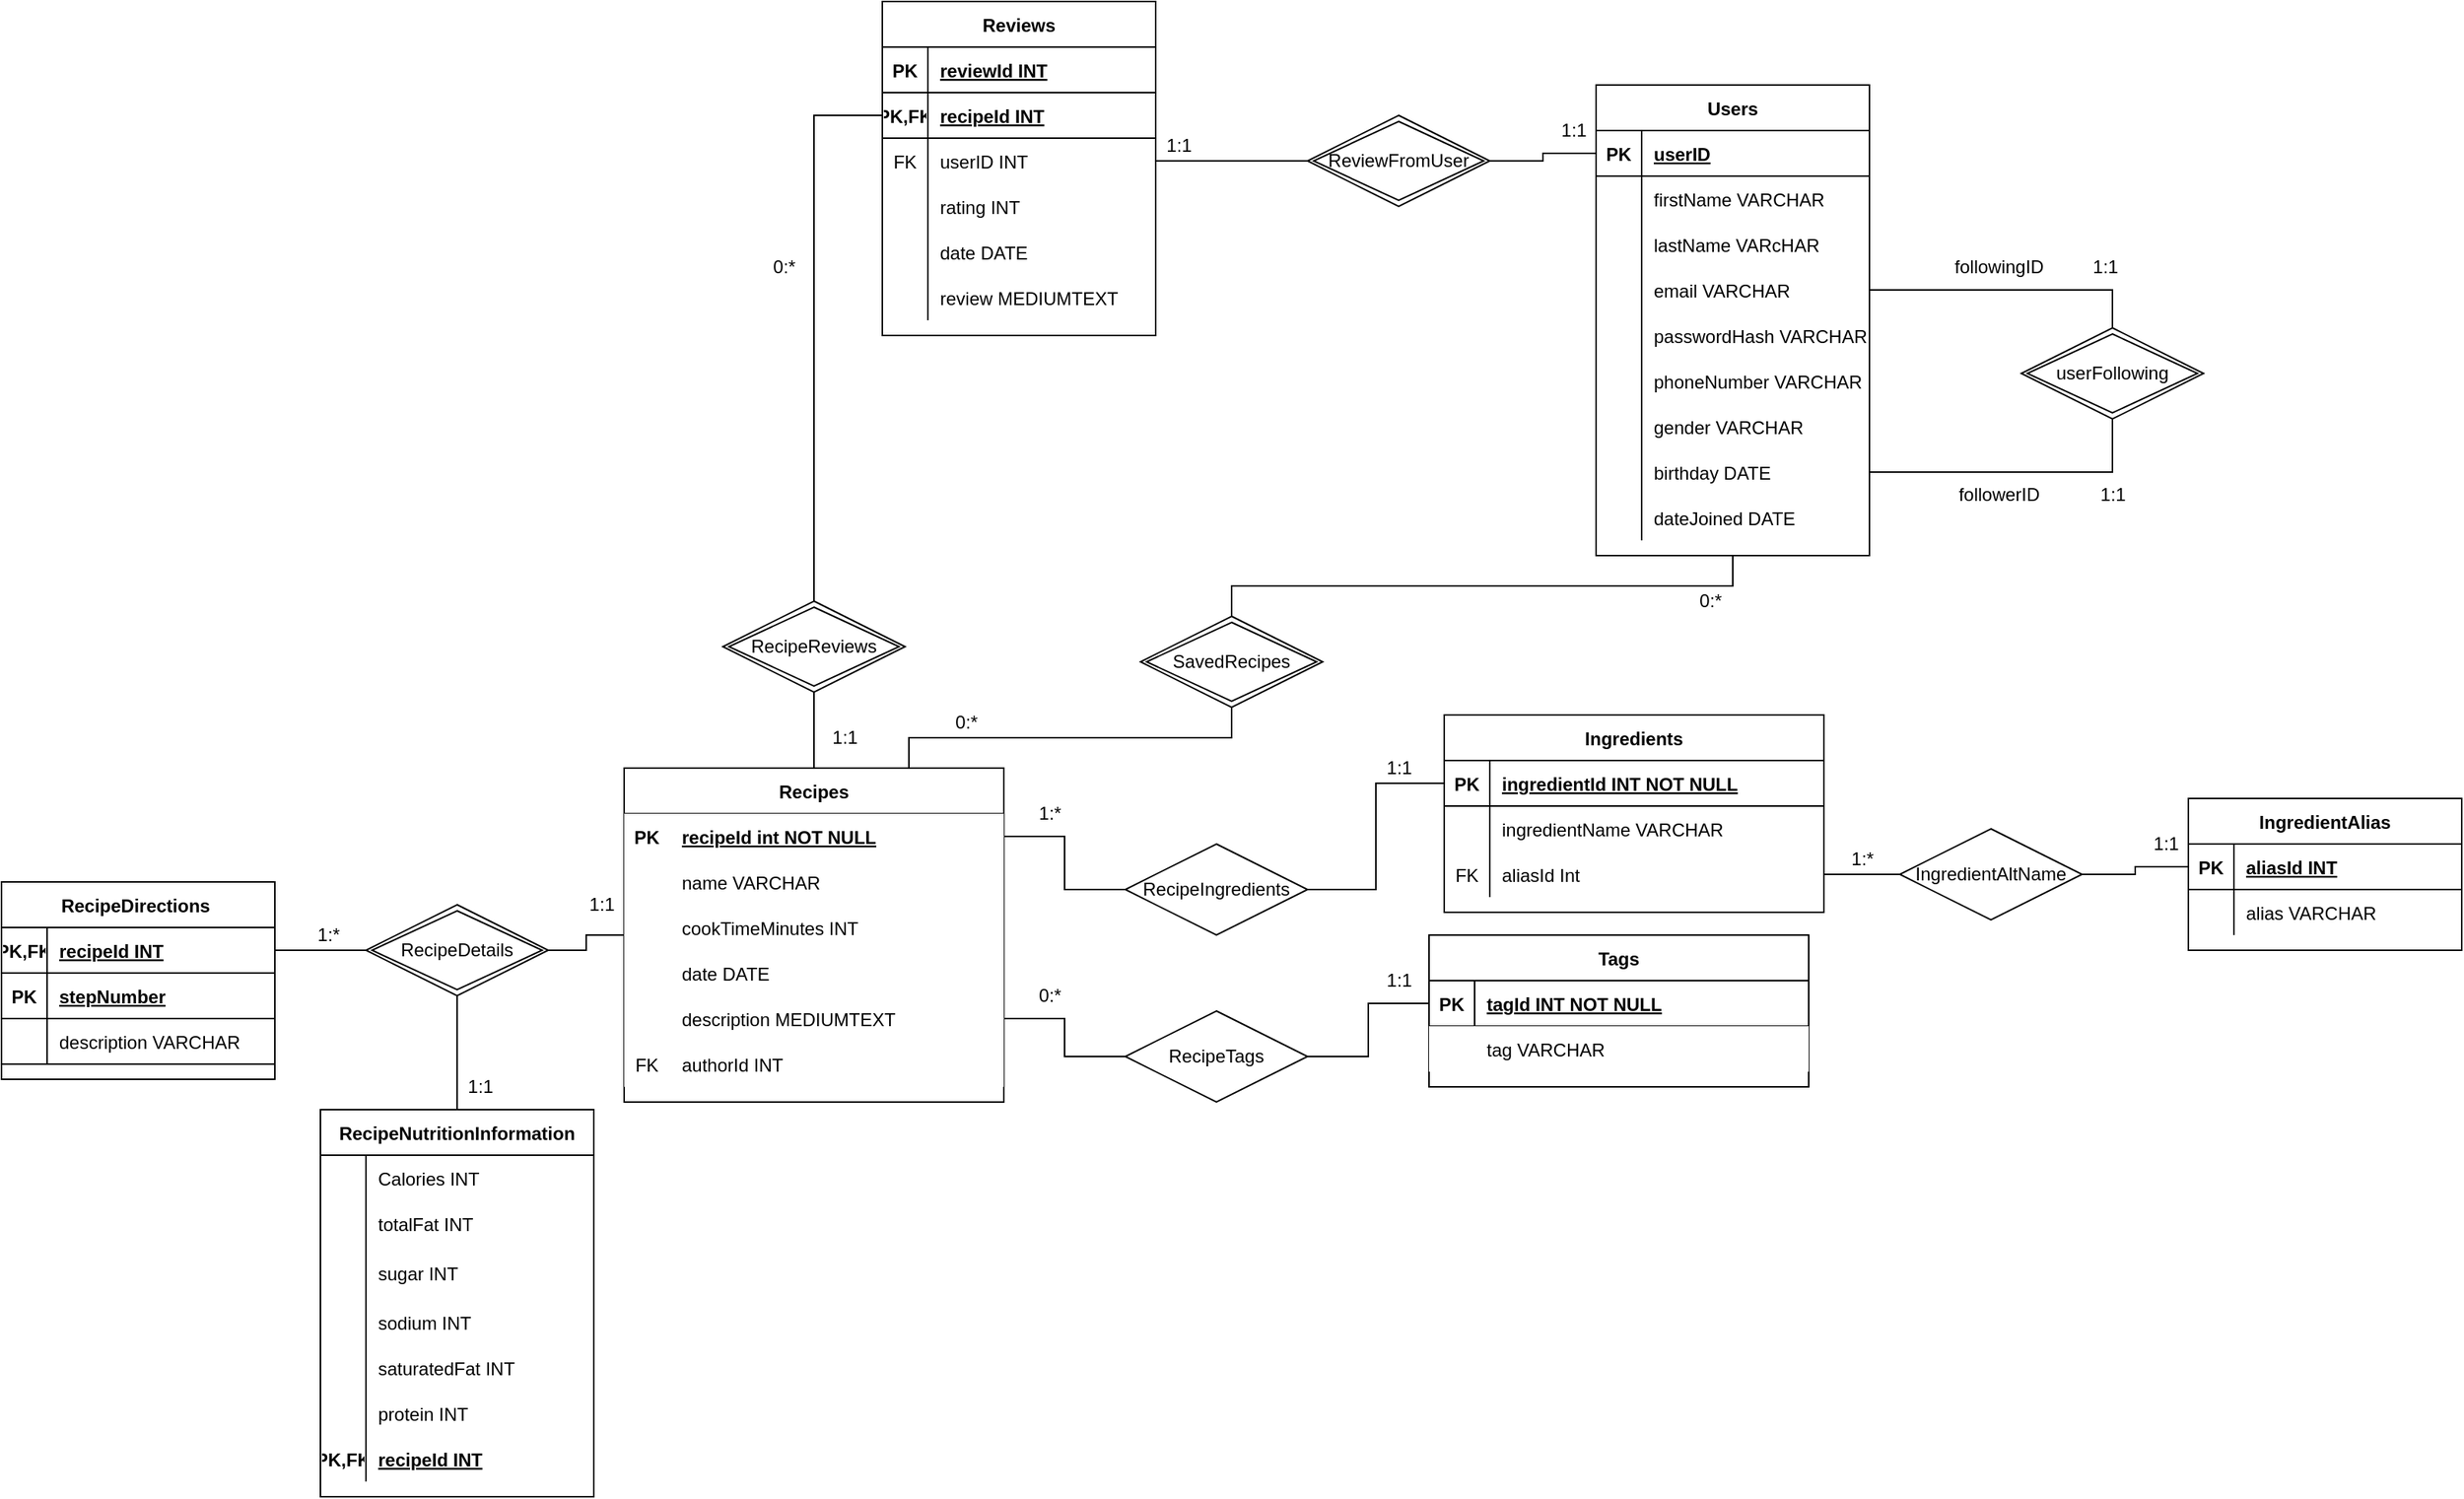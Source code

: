 <mxfile version="16.0.0" type="github">
  <diagram id="R2lEEEUBdFMjLlhIrx00" name="Page-1">
    <mxGraphModel dx="2669" dy="2561" grid="1" gridSize="10" guides="1" tooltips="1" connect="1" arrows="1" fold="1" page="1" pageScale="1" pageWidth="1100" pageHeight="850" math="0" shadow="0" extFonts="Permanent Marker^https://fonts.googleapis.com/css?family=Permanent+Marker">
      <root>
        <mxCell id="0" />
        <mxCell id="1" parent="0" />
        <mxCell id="Iyq83tBEs4K-pu1N8f16-16" style="edgeStyle=orthogonalEdgeStyle;rounded=0;orthogonalLoop=1;jettySize=auto;html=1;exitX=0.5;exitY=0;exitDx=0;exitDy=0;entryX=0.5;entryY=1;entryDx=0;entryDy=0;endArrow=none;endFill=0;" edge="1" parent="1" source="C-vyLk0tnHw3VtMMgP7b-2" target="Iyq83tBEs4K-pu1N8f16-15">
          <mxGeometry relative="1" as="geometry" />
        </mxCell>
        <mxCell id="C-vyLk0tnHw3VtMMgP7b-2" value="Recipes" style="shape=table;startSize=30;container=1;collapsible=1;childLayout=tableLayout;fixedRows=1;rowLines=0;fontStyle=1;align=center;resizeLast=1;fontColor=default;fillColor=default;strokeColor=default;" parent="1" vertex="1">
          <mxGeometry x="230" y="120" width="250" height="220" as="geometry" />
        </mxCell>
        <mxCell id="C-vyLk0tnHw3VtMMgP7b-3" value="" style="shape=partialRectangle;collapsible=0;dropTarget=0;pointerEvents=0;fillColor=default;points=[[0,0.5],[1,0.5]];portConstraint=eastwest;top=0;left=0;right=0;bottom=1;strokeColor=default;fontColor=default;" parent="C-vyLk0tnHw3VtMMgP7b-2" vertex="1">
          <mxGeometry y="30" width="250" height="30" as="geometry" />
        </mxCell>
        <mxCell id="C-vyLk0tnHw3VtMMgP7b-4" value="PK" style="shape=partialRectangle;overflow=hidden;connectable=0;fillColor=default;top=0;left=0;bottom=0;right=0;fontStyle=1;strokeColor=default;fontColor=default;" parent="C-vyLk0tnHw3VtMMgP7b-3" vertex="1">
          <mxGeometry width="30" height="30" as="geometry">
            <mxRectangle width="30" height="30" as="alternateBounds" />
          </mxGeometry>
        </mxCell>
        <mxCell id="C-vyLk0tnHw3VtMMgP7b-5" value="recipeId int NOT NULL" style="shape=partialRectangle;overflow=hidden;connectable=0;fillColor=default;top=0;left=0;bottom=0;right=0;align=left;spacingLeft=6;fontStyle=5;strokeColor=default;fontColor=default;" parent="C-vyLk0tnHw3VtMMgP7b-3" vertex="1">
          <mxGeometry x="30" width="220" height="30" as="geometry">
            <mxRectangle width="220" height="30" as="alternateBounds" />
          </mxGeometry>
        </mxCell>
        <mxCell id="C-vyLk0tnHw3VtMMgP7b-6" value="" style="shape=partialRectangle;collapsible=0;dropTarget=0;pointerEvents=0;fillColor=default;points=[[0,0.5],[1,0.5]];portConstraint=eastwest;top=0;left=0;right=0;bottom=0;strokeColor=default;fontColor=default;" parent="C-vyLk0tnHw3VtMMgP7b-2" vertex="1">
          <mxGeometry y="60" width="250" height="30" as="geometry" />
        </mxCell>
        <mxCell id="C-vyLk0tnHw3VtMMgP7b-7" value="" style="shape=partialRectangle;overflow=hidden;connectable=0;fillColor=default;top=0;left=0;bottom=0;right=0;strokeColor=default;fontColor=default;" parent="C-vyLk0tnHw3VtMMgP7b-6" vertex="1">
          <mxGeometry width="30" height="30" as="geometry">
            <mxRectangle width="30" height="30" as="alternateBounds" />
          </mxGeometry>
        </mxCell>
        <mxCell id="C-vyLk0tnHw3VtMMgP7b-8" value="name VARCHAR" style="shape=partialRectangle;overflow=hidden;connectable=0;fillColor=default;top=0;left=0;bottom=0;right=0;align=left;spacingLeft=6;strokeColor=default;fontColor=default;" parent="C-vyLk0tnHw3VtMMgP7b-6" vertex="1">
          <mxGeometry x="30" width="220" height="30" as="geometry">
            <mxRectangle width="220" height="30" as="alternateBounds" />
          </mxGeometry>
        </mxCell>
        <mxCell id="C-vyLk0tnHw3VtMMgP7b-9" value="" style="shape=partialRectangle;collapsible=0;dropTarget=0;pointerEvents=0;fillColor=default;points=[[0,0.5],[1,0.5]];portConstraint=eastwest;top=0;left=0;right=0;bottom=0;strokeColor=default;fontColor=default;" parent="C-vyLk0tnHw3VtMMgP7b-2" vertex="1">
          <mxGeometry y="90" width="250" height="30" as="geometry" />
        </mxCell>
        <mxCell id="C-vyLk0tnHw3VtMMgP7b-10" value="" style="shape=partialRectangle;overflow=hidden;connectable=0;fillColor=default;top=0;left=0;bottom=0;right=0;strokeColor=default;fontColor=default;" parent="C-vyLk0tnHw3VtMMgP7b-9" vertex="1">
          <mxGeometry width="30" height="30" as="geometry">
            <mxRectangle width="30" height="30" as="alternateBounds" />
          </mxGeometry>
        </mxCell>
        <mxCell id="C-vyLk0tnHw3VtMMgP7b-11" value="cookTimeMinutes INT" style="shape=partialRectangle;overflow=hidden;connectable=0;fillColor=default;top=0;left=0;bottom=0;right=0;align=left;spacingLeft=6;strokeColor=default;fontColor=default;" parent="C-vyLk0tnHw3VtMMgP7b-9" vertex="1">
          <mxGeometry x="30" width="220" height="30" as="geometry">
            <mxRectangle width="220" height="30" as="alternateBounds" />
          </mxGeometry>
        </mxCell>
        <mxCell id="5wToZL4SRhNuV_GCkY5w-44" value="" style="shape=partialRectangle;collapsible=0;dropTarget=0;pointerEvents=0;fillColor=default;points=[[0,0.5],[1,0.5]];portConstraint=eastwest;top=0;left=0;right=0;bottom=0;strokeColor=default;fontColor=default;" parent="C-vyLk0tnHw3VtMMgP7b-2" vertex="1">
          <mxGeometry y="120" width="250" height="30" as="geometry" />
        </mxCell>
        <mxCell id="5wToZL4SRhNuV_GCkY5w-45" value="    " style="shape=partialRectangle;overflow=hidden;connectable=0;fillColor=default;top=0;left=0;bottom=0;right=0;strokeColor=default;fontColor=default;" parent="5wToZL4SRhNuV_GCkY5w-44" vertex="1">
          <mxGeometry width="30" height="30" as="geometry">
            <mxRectangle width="30" height="30" as="alternateBounds" />
          </mxGeometry>
        </mxCell>
        <mxCell id="5wToZL4SRhNuV_GCkY5w-46" value="date DATE" style="shape=partialRectangle;overflow=hidden;connectable=0;fillColor=default;top=0;left=0;bottom=0;right=0;align=left;spacingLeft=6;strokeColor=default;fontColor=default;" parent="5wToZL4SRhNuV_GCkY5w-44" vertex="1">
          <mxGeometry x="30" width="220" height="30" as="geometry">
            <mxRectangle width="220" height="30" as="alternateBounds" />
          </mxGeometry>
        </mxCell>
        <mxCell id="5wToZL4SRhNuV_GCkY5w-47" value="" style="shape=partialRectangle;collapsible=0;dropTarget=0;pointerEvents=0;fillColor=default;points=[[0,0.5],[1,0.5]];portConstraint=eastwest;top=0;left=0;right=0;bottom=0;strokeColor=default;fontColor=default;" parent="C-vyLk0tnHw3VtMMgP7b-2" vertex="1">
          <mxGeometry y="150" width="250" height="30" as="geometry" />
        </mxCell>
        <mxCell id="5wToZL4SRhNuV_GCkY5w-48" value="    " style="shape=partialRectangle;overflow=hidden;connectable=0;fillColor=default;top=0;left=0;bottom=0;right=0;strokeColor=default;fontColor=default;" parent="5wToZL4SRhNuV_GCkY5w-47" vertex="1">
          <mxGeometry width="30" height="30" as="geometry">
            <mxRectangle width="30" height="30" as="alternateBounds" />
          </mxGeometry>
        </mxCell>
        <mxCell id="5wToZL4SRhNuV_GCkY5w-49" value="description MEDIUMTEXT" style="shape=partialRectangle;overflow=hidden;connectable=0;fillColor=default;top=0;left=0;bottom=0;right=0;align=left;spacingLeft=6;strokeColor=default;fontColor=default;" parent="5wToZL4SRhNuV_GCkY5w-47" vertex="1">
          <mxGeometry x="30" width="220" height="30" as="geometry">
            <mxRectangle width="220" height="30" as="alternateBounds" />
          </mxGeometry>
        </mxCell>
        <mxCell id="5wToZL4SRhNuV_GCkY5w-50" value="" style="shape=partialRectangle;collapsible=0;dropTarget=0;pointerEvents=0;fillColor=default;points=[[0,0.5],[1,0.5]];portConstraint=eastwest;top=0;left=0;right=0;bottom=0;strokeColor=default;fontColor=default;" parent="C-vyLk0tnHw3VtMMgP7b-2" vertex="1">
          <mxGeometry y="180" width="250" height="30" as="geometry" />
        </mxCell>
        <mxCell id="5wToZL4SRhNuV_GCkY5w-51" value="FK" style="shape=partialRectangle;overflow=hidden;connectable=0;fillColor=default;top=0;left=0;bottom=0;right=0;strokeColor=default;fontColor=default;" parent="5wToZL4SRhNuV_GCkY5w-50" vertex="1">
          <mxGeometry width="30" height="30" as="geometry">
            <mxRectangle width="30" height="30" as="alternateBounds" />
          </mxGeometry>
        </mxCell>
        <mxCell id="5wToZL4SRhNuV_GCkY5w-52" value="authorId INT" style="shape=partialRectangle;overflow=hidden;connectable=0;fillColor=default;top=0;left=0;bottom=0;right=0;align=left;spacingLeft=6;strokeColor=default;fontColor=default;" parent="5wToZL4SRhNuV_GCkY5w-50" vertex="1">
          <mxGeometry x="30" width="220" height="30" as="geometry">
            <mxRectangle width="220" height="30" as="alternateBounds" />
          </mxGeometry>
        </mxCell>
        <mxCell id="5wToZL4SRhNuV_GCkY5w-53" value="Ingredients" style="shape=table;startSize=30;container=1;collapsible=1;childLayout=tableLayout;fixedRows=1;rowLines=0;fontStyle=1;align=center;resizeLast=1;fontColor=default;" parent="1" vertex="1">
          <mxGeometry x="770" y="85" width="250" height="130" as="geometry" />
        </mxCell>
        <mxCell id="5wToZL4SRhNuV_GCkY5w-54" value="" style="shape=partialRectangle;collapsible=0;dropTarget=0;pointerEvents=0;fillColor=none;points=[[0,0.5],[1,0.5]];portConstraint=eastwest;top=0;left=0;right=0;bottom=1;" parent="5wToZL4SRhNuV_GCkY5w-53" vertex="1">
          <mxGeometry y="30" width="250" height="30" as="geometry" />
        </mxCell>
        <mxCell id="5wToZL4SRhNuV_GCkY5w-55" value="PK" style="shape=partialRectangle;overflow=hidden;connectable=0;fillColor=none;top=0;left=0;bottom=0;right=0;fontStyle=1;" parent="5wToZL4SRhNuV_GCkY5w-54" vertex="1">
          <mxGeometry width="30" height="30" as="geometry">
            <mxRectangle width="30" height="30" as="alternateBounds" />
          </mxGeometry>
        </mxCell>
        <mxCell id="5wToZL4SRhNuV_GCkY5w-56" value="ingredientId INT NOT NULL" style="shape=partialRectangle;overflow=hidden;connectable=0;fillColor=none;top=0;left=0;bottom=0;right=0;align=left;spacingLeft=6;fontStyle=5;" parent="5wToZL4SRhNuV_GCkY5w-54" vertex="1">
          <mxGeometry x="30" width="220" height="30" as="geometry">
            <mxRectangle width="220" height="30" as="alternateBounds" />
          </mxGeometry>
        </mxCell>
        <mxCell id="5wToZL4SRhNuV_GCkY5w-57" value="" style="shape=partialRectangle;collapsible=0;dropTarget=0;pointerEvents=0;fillColor=none;points=[[0,0.5],[1,0.5]];portConstraint=eastwest;top=0;left=0;right=0;bottom=0;" parent="5wToZL4SRhNuV_GCkY5w-53" vertex="1">
          <mxGeometry y="60" width="250" height="30" as="geometry" />
        </mxCell>
        <mxCell id="5wToZL4SRhNuV_GCkY5w-58" value="" style="shape=partialRectangle;overflow=hidden;connectable=0;fillColor=none;top=0;left=0;bottom=0;right=0;" parent="5wToZL4SRhNuV_GCkY5w-57" vertex="1">
          <mxGeometry width="30" height="30" as="geometry">
            <mxRectangle width="30" height="30" as="alternateBounds" />
          </mxGeometry>
        </mxCell>
        <mxCell id="5wToZL4SRhNuV_GCkY5w-59" value="ingredientName VARCHAR" style="shape=partialRectangle;overflow=hidden;connectable=0;fillColor=none;top=0;left=0;bottom=0;right=0;align=left;spacingLeft=6;" parent="5wToZL4SRhNuV_GCkY5w-57" vertex="1">
          <mxGeometry x="30" width="220" height="30" as="geometry">
            <mxRectangle width="220" height="30" as="alternateBounds" />
          </mxGeometry>
        </mxCell>
        <mxCell id="Iyq83tBEs4K-pu1N8f16-9" value="" style="shape=partialRectangle;collapsible=0;dropTarget=0;pointerEvents=0;fillColor=none;points=[[0,0.5],[1,0.5]];portConstraint=eastwest;top=0;left=0;right=0;bottom=0;" vertex="1" parent="5wToZL4SRhNuV_GCkY5w-53">
          <mxGeometry y="90" width="250" height="30" as="geometry" />
        </mxCell>
        <mxCell id="Iyq83tBEs4K-pu1N8f16-10" value="FK" style="shape=partialRectangle;overflow=hidden;connectable=0;fillColor=none;top=0;left=0;bottom=0;right=0;" vertex="1" parent="Iyq83tBEs4K-pu1N8f16-9">
          <mxGeometry width="30" height="30" as="geometry">
            <mxRectangle width="30" height="30" as="alternateBounds" />
          </mxGeometry>
        </mxCell>
        <mxCell id="Iyq83tBEs4K-pu1N8f16-11" value="aliasId Int" style="shape=partialRectangle;overflow=hidden;connectable=0;fillColor=none;top=0;left=0;bottom=0;right=0;align=left;spacingLeft=6;" vertex="1" parent="Iyq83tBEs4K-pu1N8f16-9">
          <mxGeometry x="30" width="220" height="30" as="geometry">
            <mxRectangle width="220" height="30" as="alternateBounds" />
          </mxGeometry>
        </mxCell>
        <mxCell id="5wToZL4SRhNuV_GCkY5w-74" style="edgeStyle=orthogonalEdgeStyle;rounded=0;orthogonalLoop=1;jettySize=auto;html=1;exitX=1;exitY=0.5;exitDx=0;exitDy=0;entryX=0;entryY=0.5;entryDx=0;entryDy=0;fontColor=default;endArrow=none;endFill=0;strokeColor=default;labelBackgroundColor=default;" parent="1" source="C-vyLk0tnHw3VtMMgP7b-3" target="Iyq83tBEs4K-pu1N8f16-7" edge="1">
          <mxGeometry relative="1" as="geometry">
            <mxPoint x="560" y="200" as="targetPoint" />
          </mxGeometry>
        </mxCell>
        <mxCell id="5wToZL4SRhNuV_GCkY5w-75" style="edgeStyle=orthogonalEdgeStyle;rounded=0;orthogonalLoop=1;jettySize=auto;html=1;exitX=0;exitY=0.5;exitDx=0;exitDy=0;entryX=1;entryY=0.5;entryDx=0;entryDy=0;fontColor=default;endArrow=none;endFill=0;strokeColor=default;labelBackgroundColor=default;" parent="1" source="5wToZL4SRhNuV_GCkY5w-54" target="Iyq83tBEs4K-pu1N8f16-7" edge="1">
          <mxGeometry relative="1" as="geometry">
            <mxPoint x="680" y="200" as="targetPoint" />
          </mxGeometry>
        </mxCell>
        <mxCell id="5wToZL4SRhNuV_GCkY5w-79" value="1:*" style="text;html=1;align=center;verticalAlign=middle;resizable=0;points=[];autosize=1;strokeColor=none;fillColor=none;fontColor=default;" parent="1" vertex="1">
          <mxGeometry x="495" y="140" width="30" height="20" as="geometry" />
        </mxCell>
        <mxCell id="5wToZL4SRhNuV_GCkY5w-80" value="1:1" style="text;html=1;align=center;verticalAlign=middle;resizable=0;points=[];autosize=1;strokeColor=none;fillColor=none;fontColor=default;" parent="1" vertex="1">
          <mxGeometry x="725" y="110" width="30" height="20" as="geometry" />
        </mxCell>
        <mxCell id="5wToZL4SRhNuV_GCkY5w-96" value="Tags" style="shape=table;startSize=30;container=1;collapsible=1;childLayout=tableLayout;fixedRows=1;rowLines=0;fontStyle=1;align=center;resizeLast=1;fontColor=default;fillColor=default;strokeColor=default;" parent="1" vertex="1">
          <mxGeometry x="760" y="230" width="250" height="100" as="geometry" />
        </mxCell>
        <mxCell id="5wToZL4SRhNuV_GCkY5w-97" value="" style="shape=partialRectangle;collapsible=0;dropTarget=0;pointerEvents=0;fillColor=none;points=[[0,0.5],[1,0.5]];portConstraint=eastwest;top=0;left=0;right=0;bottom=1;fontColor=default;" parent="5wToZL4SRhNuV_GCkY5w-96" vertex="1">
          <mxGeometry y="30" width="250" height="30" as="geometry" />
        </mxCell>
        <mxCell id="5wToZL4SRhNuV_GCkY5w-98" value="PK" style="shape=partialRectangle;overflow=hidden;connectable=0;fillColor=none;top=0;left=0;bottom=0;right=0;fontStyle=1;" parent="5wToZL4SRhNuV_GCkY5w-97" vertex="1">
          <mxGeometry width="30" height="30" as="geometry">
            <mxRectangle width="30" height="30" as="alternateBounds" />
          </mxGeometry>
        </mxCell>
        <mxCell id="5wToZL4SRhNuV_GCkY5w-99" value="tagId INT NOT NULL" style="shape=partialRectangle;overflow=hidden;connectable=0;fillColor=none;top=0;left=0;bottom=0;right=0;align=left;spacingLeft=6;fontStyle=5;fontColor=default;" parent="5wToZL4SRhNuV_GCkY5w-97" vertex="1">
          <mxGeometry x="30" width="220" height="30" as="geometry">
            <mxRectangle width="220" height="30" as="alternateBounds" />
          </mxGeometry>
        </mxCell>
        <mxCell id="5wToZL4SRhNuV_GCkY5w-100" value="" style="shape=partialRectangle;collapsible=0;dropTarget=0;pointerEvents=0;fillColor=default;points=[[0,0.5],[1,0.5]];portConstraint=eastwest;top=0;left=0;right=0;bottom=0;strokeColor=default;fontColor=default;" parent="5wToZL4SRhNuV_GCkY5w-96" vertex="1">
          <mxGeometry y="60" width="250" height="30" as="geometry" />
        </mxCell>
        <mxCell id="5wToZL4SRhNuV_GCkY5w-101" value="" style="shape=partialRectangle;overflow=hidden;connectable=0;fillColor=none;top=0;left=0;bottom=0;right=0;" parent="5wToZL4SRhNuV_GCkY5w-100" vertex="1">
          <mxGeometry width="30" height="30" as="geometry">
            <mxRectangle width="30" height="30" as="alternateBounds" />
          </mxGeometry>
        </mxCell>
        <mxCell id="5wToZL4SRhNuV_GCkY5w-102" value="tag VARCHAR" style="shape=partialRectangle;overflow=hidden;connectable=0;fillColor=none;top=0;left=0;bottom=0;right=0;align=left;spacingLeft=6;strokeColor=default;fontColor=default;" parent="5wToZL4SRhNuV_GCkY5w-100" vertex="1">
          <mxGeometry x="30" width="220" height="30" as="geometry">
            <mxRectangle width="220" height="30" as="alternateBounds" />
          </mxGeometry>
        </mxCell>
        <mxCell id="5wToZL4SRhNuV_GCkY5w-106" style="edgeStyle=orthogonalEdgeStyle;rounded=0;orthogonalLoop=1;jettySize=auto;html=1;exitX=0;exitY=0.5;exitDx=0;exitDy=0;entryX=1;entryY=0.75;entryDx=0;entryDy=0;labelBackgroundColor=default;fontColor=default;endArrow=none;endFill=0;strokeColor=default;fillColor=default;" parent="1" source="Iyq83tBEs4K-pu1N8f16-5" target="C-vyLk0tnHw3VtMMgP7b-2" edge="1">
          <mxGeometry relative="1" as="geometry">
            <mxPoint x="560" y="310" as="sourcePoint" />
          </mxGeometry>
        </mxCell>
        <mxCell id="5wToZL4SRhNuV_GCkY5w-104" style="edgeStyle=orthogonalEdgeStyle;rounded=0;orthogonalLoop=1;jettySize=auto;html=1;exitX=0;exitY=0.5;exitDx=0;exitDy=0;entryX=1;entryY=0.5;entryDx=0;entryDy=0;fontColor=default;endArrow=none;endFill=0;strokeColor=default;labelBackgroundColor=default;fillColor=default;" parent="1" source="5wToZL4SRhNuV_GCkY5w-97" target="Iyq83tBEs4K-pu1N8f16-5" edge="1">
          <mxGeometry relative="1" as="geometry">
            <mxPoint x="680" y="310" as="targetPoint" />
          </mxGeometry>
        </mxCell>
        <mxCell id="5wToZL4SRhNuV_GCkY5w-108" style="edgeStyle=orthogonalEdgeStyle;rounded=0;orthogonalLoop=1;jettySize=auto;html=1;exitX=1;exitY=0.5;exitDx=0;exitDy=0;entryX=0;entryY=0.5;entryDx=0;entryDy=0;labelBackgroundColor=default;fontColor=default;endArrow=none;endFill=0;strokeColor=default;fillColor=default;" parent="1" source="5wToZL4SRhNuV_GCkY5w-107" target="C-vyLk0tnHw3VtMMgP7b-2" edge="1">
          <mxGeometry relative="1" as="geometry" />
        </mxCell>
        <mxCell id="5wToZL4SRhNuV_GCkY5w-145" style="edgeStyle=orthogonalEdgeStyle;rounded=0;orthogonalLoop=1;jettySize=auto;html=1;exitX=0;exitY=0.5;exitDx=0;exitDy=0;entryX=1;entryY=0.5;entryDx=0;entryDy=0;labelBackgroundColor=default;fontColor=default;endArrow=none;endFill=0;strokeColor=default;fillColor=default;" parent="1" source="5wToZL4SRhNuV_GCkY5w-107" target="5wToZL4SRhNuV_GCkY5w-110" edge="1">
          <mxGeometry relative="1" as="geometry" />
        </mxCell>
        <mxCell id="5wToZL4SRhNuV_GCkY5w-107" value="RecipeDetails" style="shape=rhombus;double=1;perimeter=rhombusPerimeter;whiteSpace=wrap;html=1;align=center;fontColor=default;strokeColor=default;fillColor=default;" parent="1" vertex="1">
          <mxGeometry x="60" y="210" width="120" height="60" as="geometry" />
        </mxCell>
        <mxCell id="5wToZL4SRhNuV_GCkY5w-109" value="RecipeDirections " style="shape=table;startSize=30;container=1;collapsible=1;childLayout=tableLayout;fixedRows=1;rowLines=0;fontStyle=1;align=center;resizeLast=1;fontColor=default;strokeColor=default;fillColor=default;" parent="1" vertex="1">
          <mxGeometry x="-180" y="195" width="180" height="130" as="geometry" />
        </mxCell>
        <mxCell id="5wToZL4SRhNuV_GCkY5w-110" value="" style="shape=partialRectangle;collapsible=0;dropTarget=0;pointerEvents=0;fillColor=none;top=0;left=0;bottom=1;right=0;points=[[0,0.5],[1,0.5]];portConstraint=eastwest;fontColor=default;strokeColor=default;" parent="5wToZL4SRhNuV_GCkY5w-109" vertex="1">
          <mxGeometry y="30" width="180" height="30" as="geometry" />
        </mxCell>
        <mxCell id="5wToZL4SRhNuV_GCkY5w-111" value="PK,FK" style="shape=partialRectangle;connectable=0;fillColor=none;top=0;left=0;bottom=0;right=0;fontStyle=1;overflow=hidden;fontColor=default;strokeColor=default;" parent="5wToZL4SRhNuV_GCkY5w-110" vertex="1">
          <mxGeometry width="30" height="30" as="geometry">
            <mxRectangle width="30" height="30" as="alternateBounds" />
          </mxGeometry>
        </mxCell>
        <mxCell id="5wToZL4SRhNuV_GCkY5w-112" value="recipeId INT" style="shape=partialRectangle;connectable=0;fillColor=none;top=0;left=0;bottom=0;right=0;align=left;spacingLeft=6;fontStyle=5;overflow=hidden;fontColor=default;strokeColor=default;" parent="5wToZL4SRhNuV_GCkY5w-110" vertex="1">
          <mxGeometry x="30" width="150" height="30" as="geometry">
            <mxRectangle width="150" height="30" as="alternateBounds" />
          </mxGeometry>
        </mxCell>
        <mxCell id="5wToZL4SRhNuV_GCkY5w-122" value="" style="shape=partialRectangle;collapsible=0;dropTarget=0;pointerEvents=0;fillColor=none;top=0;left=0;bottom=1;right=0;points=[[0,0.5],[1,0.5]];portConstraint=eastwest;fontColor=default;strokeColor=default;" parent="5wToZL4SRhNuV_GCkY5w-109" vertex="1">
          <mxGeometry y="60" width="180" height="30" as="geometry" />
        </mxCell>
        <mxCell id="5wToZL4SRhNuV_GCkY5w-123" value="PK" style="shape=partialRectangle;connectable=0;fillColor=none;top=0;left=0;bottom=0;right=0;fontStyle=1;overflow=hidden;fontColor=default;strokeColor=default;" parent="5wToZL4SRhNuV_GCkY5w-122" vertex="1">
          <mxGeometry width="30" height="30" as="geometry">
            <mxRectangle width="30" height="30" as="alternateBounds" />
          </mxGeometry>
        </mxCell>
        <mxCell id="5wToZL4SRhNuV_GCkY5w-124" value="stepNumber" style="shape=partialRectangle;connectable=0;fillColor=none;top=0;left=0;bottom=0;right=0;align=left;spacingLeft=6;fontStyle=5;overflow=hidden;fontColor=default;strokeColor=default;" parent="5wToZL4SRhNuV_GCkY5w-122" vertex="1">
          <mxGeometry x="30" width="150" height="30" as="geometry">
            <mxRectangle width="150" height="30" as="alternateBounds" />
          </mxGeometry>
        </mxCell>
        <mxCell id="5wToZL4SRhNuV_GCkY5w-142" value="" style="shape=partialRectangle;collapsible=0;dropTarget=0;pointerEvents=0;fillColor=none;top=0;left=0;bottom=1;right=0;points=[[0,0.5],[1,0.5]];portConstraint=eastwest;fontColor=default;strokeColor=default;" parent="5wToZL4SRhNuV_GCkY5w-109" vertex="1">
          <mxGeometry y="90" width="180" height="30" as="geometry" />
        </mxCell>
        <mxCell id="5wToZL4SRhNuV_GCkY5w-143" value="" style="shape=partialRectangle;connectable=0;fillColor=none;top=0;left=0;bottom=0;right=0;fontStyle=1;overflow=hidden;fontColor=default;strokeColor=default;" parent="5wToZL4SRhNuV_GCkY5w-142" vertex="1">
          <mxGeometry width="30" height="30" as="geometry">
            <mxRectangle width="30" height="30" as="alternateBounds" />
          </mxGeometry>
        </mxCell>
        <mxCell id="5wToZL4SRhNuV_GCkY5w-144" value="description VARCHAR" style="shape=partialRectangle;connectable=0;fillColor=none;top=0;left=0;bottom=0;right=0;align=left;spacingLeft=6;fontStyle=0;overflow=hidden;fontColor=default;strokeColor=default;" parent="5wToZL4SRhNuV_GCkY5w-142" vertex="1">
          <mxGeometry x="30" width="150" height="30" as="geometry">
            <mxRectangle width="150" height="30" as="alternateBounds" />
          </mxGeometry>
        </mxCell>
        <mxCell id="5wToZL4SRhNuV_GCkY5w-174" style="edgeStyle=orthogonalEdgeStyle;rounded=0;orthogonalLoop=1;jettySize=auto;html=1;exitX=0.5;exitY=0;exitDx=0;exitDy=0;entryX=0.5;entryY=1;entryDx=0;entryDy=0;labelBackgroundColor=default;fontColor=default;endArrow=none;endFill=0;strokeColor=default;fillColor=default;" parent="1" source="5wToZL4SRhNuV_GCkY5w-146" target="5wToZL4SRhNuV_GCkY5w-107" edge="1">
          <mxGeometry relative="1" as="geometry" />
        </mxCell>
        <mxCell id="5wToZL4SRhNuV_GCkY5w-146" value="RecipeNutritionInformation" style="shape=table;startSize=30;container=1;collapsible=1;childLayout=tableLayout;fixedRows=1;rowLines=0;fontStyle=1;align=center;resizeLast=1;fontColor=default;strokeColor=default;fillColor=default;" parent="1" vertex="1">
          <mxGeometry x="30" y="345" width="180" height="255" as="geometry" />
        </mxCell>
        <mxCell id="5wToZL4SRhNuV_GCkY5w-150" value="" style="shape=partialRectangle;collapsible=0;dropTarget=0;pointerEvents=0;fillColor=none;top=0;left=0;bottom=0;right=0;points=[[0,0.5],[1,0.5]];portConstraint=eastwest;fontColor=default;strokeColor=default;" parent="5wToZL4SRhNuV_GCkY5w-146" vertex="1">
          <mxGeometry y="30" width="180" height="30" as="geometry" />
        </mxCell>
        <mxCell id="5wToZL4SRhNuV_GCkY5w-151" value="" style="shape=partialRectangle;connectable=0;fillColor=none;top=0;left=0;bottom=0;right=0;editable=1;overflow=hidden;fontColor=default;strokeColor=default;" parent="5wToZL4SRhNuV_GCkY5w-150" vertex="1">
          <mxGeometry width="30" height="30" as="geometry">
            <mxRectangle width="30" height="30" as="alternateBounds" />
          </mxGeometry>
        </mxCell>
        <mxCell id="5wToZL4SRhNuV_GCkY5w-152" value="Calories INT" style="shape=partialRectangle;connectable=0;fillColor=none;top=0;left=0;bottom=0;right=0;align=left;spacingLeft=6;overflow=hidden;fontColor=default;strokeColor=default;" parent="5wToZL4SRhNuV_GCkY5w-150" vertex="1">
          <mxGeometry x="30" width="150" height="30" as="geometry">
            <mxRectangle width="150" height="30" as="alternateBounds" />
          </mxGeometry>
        </mxCell>
        <mxCell id="5wToZL4SRhNuV_GCkY5w-153" value="" style="shape=partialRectangle;collapsible=0;dropTarget=0;pointerEvents=0;fillColor=none;top=0;left=0;bottom=0;right=0;points=[[0,0.5],[1,0.5]];portConstraint=eastwest;fontColor=default;strokeColor=default;" parent="5wToZL4SRhNuV_GCkY5w-146" vertex="1">
          <mxGeometry y="60" width="180" height="30" as="geometry" />
        </mxCell>
        <mxCell id="5wToZL4SRhNuV_GCkY5w-154" value="" style="shape=partialRectangle;connectable=0;fillColor=none;top=0;left=0;bottom=0;right=0;editable=1;overflow=hidden;fontColor=default;strokeColor=default;" parent="5wToZL4SRhNuV_GCkY5w-153" vertex="1">
          <mxGeometry width="30" height="30" as="geometry">
            <mxRectangle width="30" height="30" as="alternateBounds" />
          </mxGeometry>
        </mxCell>
        <mxCell id="5wToZL4SRhNuV_GCkY5w-155" value="totalFat INT" style="shape=partialRectangle;connectable=0;fillColor=none;top=0;left=0;bottom=0;right=0;align=left;spacingLeft=6;overflow=hidden;fontColor=default;strokeColor=default;" parent="5wToZL4SRhNuV_GCkY5w-153" vertex="1">
          <mxGeometry x="30" width="150" height="30" as="geometry">
            <mxRectangle width="150" height="30" as="alternateBounds" />
          </mxGeometry>
        </mxCell>
        <mxCell id="5wToZL4SRhNuV_GCkY5w-156" value="" style="shape=partialRectangle;collapsible=0;dropTarget=0;pointerEvents=0;fillColor=none;top=0;left=0;bottom=0;right=0;points=[[0,0.5],[1,0.5]];portConstraint=eastwest;fontColor=default;strokeColor=default;" parent="5wToZL4SRhNuV_GCkY5w-146" vertex="1">
          <mxGeometry y="90" width="180" height="35" as="geometry" />
        </mxCell>
        <mxCell id="5wToZL4SRhNuV_GCkY5w-157" value="" style="shape=partialRectangle;connectable=0;fillColor=none;top=0;left=0;bottom=0;right=0;editable=1;overflow=hidden;fontColor=default;strokeColor=default;" parent="5wToZL4SRhNuV_GCkY5w-156" vertex="1">
          <mxGeometry width="30" height="35" as="geometry">
            <mxRectangle width="30" height="35" as="alternateBounds" />
          </mxGeometry>
        </mxCell>
        <mxCell id="5wToZL4SRhNuV_GCkY5w-158" value="sugar INT" style="shape=partialRectangle;connectable=0;fillColor=none;top=0;left=0;bottom=0;right=0;align=left;spacingLeft=6;overflow=hidden;fontColor=default;strokeColor=default;" parent="5wToZL4SRhNuV_GCkY5w-156" vertex="1">
          <mxGeometry x="30" width="150" height="35" as="geometry">
            <mxRectangle width="150" height="35" as="alternateBounds" />
          </mxGeometry>
        </mxCell>
        <mxCell id="5wToZL4SRhNuV_GCkY5w-159" value="" style="shape=partialRectangle;collapsible=0;dropTarget=0;pointerEvents=0;fillColor=none;top=0;left=0;bottom=0;right=0;points=[[0,0.5],[1,0.5]];portConstraint=eastwest;fontColor=default;strokeColor=default;" parent="5wToZL4SRhNuV_GCkY5w-146" vertex="1">
          <mxGeometry y="125" width="180" height="30" as="geometry" />
        </mxCell>
        <mxCell id="5wToZL4SRhNuV_GCkY5w-160" value="" style="shape=partialRectangle;connectable=0;fillColor=none;top=0;left=0;bottom=0;right=0;editable=1;overflow=hidden;fontColor=default;strokeColor=default;" parent="5wToZL4SRhNuV_GCkY5w-159" vertex="1">
          <mxGeometry width="30" height="30" as="geometry">
            <mxRectangle width="30" height="30" as="alternateBounds" />
          </mxGeometry>
        </mxCell>
        <mxCell id="5wToZL4SRhNuV_GCkY5w-161" value="sodium INT" style="shape=partialRectangle;connectable=0;fillColor=none;top=0;left=0;bottom=0;right=0;align=left;spacingLeft=6;overflow=hidden;fontColor=default;strokeColor=default;" parent="5wToZL4SRhNuV_GCkY5w-159" vertex="1">
          <mxGeometry x="30" width="150" height="30" as="geometry">
            <mxRectangle width="150" height="30" as="alternateBounds" />
          </mxGeometry>
        </mxCell>
        <mxCell id="5wToZL4SRhNuV_GCkY5w-162" value="" style="shape=partialRectangle;collapsible=0;dropTarget=0;pointerEvents=0;fillColor=none;top=0;left=0;bottom=0;right=0;points=[[0,0.5],[1,0.5]];portConstraint=eastwest;fontColor=default;strokeColor=default;" parent="5wToZL4SRhNuV_GCkY5w-146" vertex="1">
          <mxGeometry y="155" width="180" height="30" as="geometry" />
        </mxCell>
        <mxCell id="5wToZL4SRhNuV_GCkY5w-163" value="" style="shape=partialRectangle;connectable=0;fillColor=none;top=0;left=0;bottom=0;right=0;editable=1;overflow=hidden;fontColor=default;strokeColor=default;" parent="5wToZL4SRhNuV_GCkY5w-162" vertex="1">
          <mxGeometry width="30" height="30" as="geometry">
            <mxRectangle width="30" height="30" as="alternateBounds" />
          </mxGeometry>
        </mxCell>
        <mxCell id="5wToZL4SRhNuV_GCkY5w-164" value="saturatedFat INT" style="shape=partialRectangle;connectable=0;fillColor=none;top=0;left=0;bottom=0;right=0;align=left;spacingLeft=6;overflow=hidden;fontColor=default;strokeColor=default;" parent="5wToZL4SRhNuV_GCkY5w-162" vertex="1">
          <mxGeometry x="30" width="150" height="30" as="geometry">
            <mxRectangle width="150" height="30" as="alternateBounds" />
          </mxGeometry>
        </mxCell>
        <mxCell id="5wToZL4SRhNuV_GCkY5w-165" value="" style="shape=partialRectangle;collapsible=0;dropTarget=0;pointerEvents=0;fillColor=none;top=0;left=0;bottom=0;right=0;points=[[0,0.5],[1,0.5]];portConstraint=eastwest;fontColor=default;strokeColor=default;" parent="5wToZL4SRhNuV_GCkY5w-146" vertex="1">
          <mxGeometry y="185" width="180" height="30" as="geometry" />
        </mxCell>
        <mxCell id="5wToZL4SRhNuV_GCkY5w-166" value="" style="shape=partialRectangle;connectable=0;fillColor=none;top=0;left=0;bottom=0;right=0;editable=1;overflow=hidden;fontColor=default;strokeColor=default;" parent="5wToZL4SRhNuV_GCkY5w-165" vertex="1">
          <mxGeometry width="30" height="30" as="geometry">
            <mxRectangle width="30" height="30" as="alternateBounds" />
          </mxGeometry>
        </mxCell>
        <mxCell id="5wToZL4SRhNuV_GCkY5w-167" value="protein INT" style="shape=partialRectangle;connectable=0;fillColor=none;top=0;left=0;bottom=0;right=0;align=left;spacingLeft=6;overflow=hidden;fontColor=default;strokeColor=default;" parent="5wToZL4SRhNuV_GCkY5w-165" vertex="1">
          <mxGeometry x="30" width="150" height="30" as="geometry">
            <mxRectangle width="150" height="30" as="alternateBounds" />
          </mxGeometry>
        </mxCell>
        <mxCell id="5wToZL4SRhNuV_GCkY5w-168" value="" style="shape=partialRectangle;collapsible=0;dropTarget=0;pointerEvents=0;fillColor=none;top=0;left=0;bottom=0;right=0;points=[[0,0.5],[1,0.5]];portConstraint=eastwest;fontColor=default;strokeColor=default;" parent="5wToZL4SRhNuV_GCkY5w-146" vertex="1">
          <mxGeometry y="215" width="180" height="30" as="geometry" />
        </mxCell>
        <mxCell id="5wToZL4SRhNuV_GCkY5w-169" value="PK,FK" style="shape=partialRectangle;connectable=0;fillColor=none;top=0;left=0;bottom=0;right=0;editable=1;overflow=hidden;fontColor=default;strokeColor=default;fontStyle=1" parent="5wToZL4SRhNuV_GCkY5w-168" vertex="1">
          <mxGeometry width="30" height="30" as="geometry">
            <mxRectangle width="30" height="30" as="alternateBounds" />
          </mxGeometry>
        </mxCell>
        <mxCell id="5wToZL4SRhNuV_GCkY5w-170" value="recipeId INT" style="shape=partialRectangle;connectable=0;fillColor=none;top=0;left=0;bottom=0;right=0;align=left;spacingLeft=6;overflow=hidden;fontColor=default;strokeColor=default;fontStyle=5" parent="5wToZL4SRhNuV_GCkY5w-168" vertex="1">
          <mxGeometry x="30" width="150" height="30" as="geometry">
            <mxRectangle width="150" height="30" as="alternateBounds" />
          </mxGeometry>
        </mxCell>
        <mxCell id="5wToZL4SRhNuV_GCkY5w-175" value="Reviews" style="shape=table;startSize=30;container=1;collapsible=1;childLayout=tableLayout;fixedRows=1;rowLines=0;fontStyle=1;align=center;resizeLast=1;fontColor=default;strokeColor=default;fillColor=default;" parent="1" vertex="1">
          <mxGeometry x="400" y="-385" width="180" height="220" as="geometry" />
        </mxCell>
        <mxCell id="5wToZL4SRhNuV_GCkY5w-176" value="" style="shape=partialRectangle;collapsible=0;dropTarget=0;pointerEvents=0;fillColor=none;top=0;left=0;bottom=1;right=0;points=[[0,0.5],[1,0.5]];portConstraint=eastwest;fontColor=default;strokeColor=default;" parent="5wToZL4SRhNuV_GCkY5w-175" vertex="1">
          <mxGeometry y="30" width="180" height="30" as="geometry" />
        </mxCell>
        <mxCell id="5wToZL4SRhNuV_GCkY5w-177" value="PK" style="shape=partialRectangle;connectable=0;fillColor=none;top=0;left=0;bottom=0;right=0;fontStyle=1;overflow=hidden;fontColor=default;strokeColor=default;" parent="5wToZL4SRhNuV_GCkY5w-176" vertex="1">
          <mxGeometry width="30" height="30" as="geometry">
            <mxRectangle width="30" height="30" as="alternateBounds" />
          </mxGeometry>
        </mxCell>
        <mxCell id="5wToZL4SRhNuV_GCkY5w-178" value="reviewId INT" style="shape=partialRectangle;connectable=0;fillColor=none;top=0;left=0;bottom=0;right=0;align=left;spacingLeft=6;fontStyle=5;overflow=hidden;fontColor=default;strokeColor=default;" parent="5wToZL4SRhNuV_GCkY5w-176" vertex="1">
          <mxGeometry x="30" width="150" height="30" as="geometry">
            <mxRectangle width="150" height="30" as="alternateBounds" />
          </mxGeometry>
        </mxCell>
        <mxCell id="5wToZL4SRhNuV_GCkY5w-188" value="" style="shape=partialRectangle;collapsible=0;dropTarget=0;pointerEvents=0;fillColor=none;top=0;left=0;bottom=1;right=0;points=[[0,0.5],[1,0.5]];portConstraint=eastwest;fontColor=default;strokeColor=default;" parent="5wToZL4SRhNuV_GCkY5w-175" vertex="1">
          <mxGeometry y="60" width="180" height="30" as="geometry" />
        </mxCell>
        <mxCell id="5wToZL4SRhNuV_GCkY5w-189" value="PK,FK" style="shape=partialRectangle;connectable=0;fillColor=none;top=0;left=0;bottom=0;right=0;fontStyle=1;overflow=hidden;fontColor=default;strokeColor=default;" parent="5wToZL4SRhNuV_GCkY5w-188" vertex="1">
          <mxGeometry width="30" height="30" as="geometry">
            <mxRectangle width="30" height="30" as="alternateBounds" />
          </mxGeometry>
        </mxCell>
        <mxCell id="5wToZL4SRhNuV_GCkY5w-190" value="recipeId INT" style="shape=partialRectangle;connectable=0;fillColor=none;top=0;left=0;bottom=0;right=0;align=left;spacingLeft=6;fontStyle=5;overflow=hidden;fontColor=default;strokeColor=default;" parent="5wToZL4SRhNuV_GCkY5w-188" vertex="1">
          <mxGeometry x="30" width="150" height="30" as="geometry">
            <mxRectangle width="150" height="30" as="alternateBounds" />
          </mxGeometry>
        </mxCell>
        <mxCell id="5wToZL4SRhNuV_GCkY5w-179" value="" style="shape=partialRectangle;collapsible=0;dropTarget=0;pointerEvents=0;fillColor=none;top=0;left=0;bottom=0;right=0;points=[[0,0.5],[1,0.5]];portConstraint=eastwest;fontColor=default;strokeColor=default;" parent="5wToZL4SRhNuV_GCkY5w-175" vertex="1">
          <mxGeometry y="90" width="180" height="30" as="geometry" />
        </mxCell>
        <mxCell id="5wToZL4SRhNuV_GCkY5w-180" value="FK" style="shape=partialRectangle;connectable=0;fillColor=none;top=0;left=0;bottom=0;right=0;editable=1;overflow=hidden;fontColor=default;strokeColor=default;" parent="5wToZL4SRhNuV_GCkY5w-179" vertex="1">
          <mxGeometry width="30" height="30" as="geometry">
            <mxRectangle width="30" height="30" as="alternateBounds" />
          </mxGeometry>
        </mxCell>
        <mxCell id="5wToZL4SRhNuV_GCkY5w-181" value="userID INT" style="shape=partialRectangle;connectable=0;fillColor=none;top=0;left=0;bottom=0;right=0;align=left;spacingLeft=6;overflow=hidden;fontColor=default;strokeColor=default;" parent="5wToZL4SRhNuV_GCkY5w-179" vertex="1">
          <mxGeometry x="30" width="150" height="30" as="geometry">
            <mxRectangle width="150" height="30" as="alternateBounds" />
          </mxGeometry>
        </mxCell>
        <mxCell id="5wToZL4SRhNuV_GCkY5w-191" value="" style="shape=partialRectangle;collapsible=0;dropTarget=0;pointerEvents=0;fillColor=none;top=0;left=0;bottom=0;right=0;points=[[0,0.5],[1,0.5]];portConstraint=eastwest;fontColor=default;strokeColor=default;" parent="5wToZL4SRhNuV_GCkY5w-175" vertex="1">
          <mxGeometry y="120" width="180" height="30" as="geometry" />
        </mxCell>
        <mxCell id="5wToZL4SRhNuV_GCkY5w-192" value="" style="shape=partialRectangle;connectable=0;fillColor=none;top=0;left=0;bottom=0;right=0;editable=1;overflow=hidden;fontColor=default;strokeColor=default;" parent="5wToZL4SRhNuV_GCkY5w-191" vertex="1">
          <mxGeometry width="30" height="30" as="geometry">
            <mxRectangle width="30" height="30" as="alternateBounds" />
          </mxGeometry>
        </mxCell>
        <mxCell id="5wToZL4SRhNuV_GCkY5w-193" value="rating INT" style="shape=partialRectangle;connectable=0;fillColor=none;top=0;left=0;bottom=0;right=0;align=left;spacingLeft=6;overflow=hidden;fontColor=default;strokeColor=default;" parent="5wToZL4SRhNuV_GCkY5w-191" vertex="1">
          <mxGeometry x="30" width="150" height="30" as="geometry">
            <mxRectangle width="150" height="30" as="alternateBounds" />
          </mxGeometry>
        </mxCell>
        <mxCell id="5wToZL4SRhNuV_GCkY5w-182" value="" style="shape=partialRectangle;collapsible=0;dropTarget=0;pointerEvents=0;fillColor=none;top=0;left=0;bottom=0;right=0;points=[[0,0.5],[1,0.5]];portConstraint=eastwest;fontColor=default;strokeColor=default;" parent="5wToZL4SRhNuV_GCkY5w-175" vertex="1">
          <mxGeometry y="150" width="180" height="30" as="geometry" />
        </mxCell>
        <mxCell id="5wToZL4SRhNuV_GCkY5w-183" value="" style="shape=partialRectangle;connectable=0;fillColor=none;top=0;left=0;bottom=0;right=0;editable=1;overflow=hidden;fontColor=default;strokeColor=default;" parent="5wToZL4SRhNuV_GCkY5w-182" vertex="1">
          <mxGeometry width="30" height="30" as="geometry">
            <mxRectangle width="30" height="30" as="alternateBounds" />
          </mxGeometry>
        </mxCell>
        <mxCell id="5wToZL4SRhNuV_GCkY5w-184" value="date DATE" style="shape=partialRectangle;connectable=0;fillColor=none;top=0;left=0;bottom=0;right=0;align=left;spacingLeft=6;overflow=hidden;fontColor=default;strokeColor=default;" parent="5wToZL4SRhNuV_GCkY5w-182" vertex="1">
          <mxGeometry x="30" width="150" height="30" as="geometry">
            <mxRectangle width="150" height="30" as="alternateBounds" />
          </mxGeometry>
        </mxCell>
        <mxCell id="5wToZL4SRhNuV_GCkY5w-185" value="" style="shape=partialRectangle;collapsible=0;dropTarget=0;pointerEvents=0;fillColor=none;top=0;left=0;bottom=0;right=0;points=[[0,0.5],[1,0.5]];portConstraint=eastwest;fontColor=default;strokeColor=default;" parent="5wToZL4SRhNuV_GCkY5w-175" vertex="1">
          <mxGeometry y="180" width="180" height="30" as="geometry" />
        </mxCell>
        <mxCell id="5wToZL4SRhNuV_GCkY5w-186" value="" style="shape=partialRectangle;connectable=0;fillColor=none;top=0;left=0;bottom=0;right=0;editable=1;overflow=hidden;fontColor=default;strokeColor=default;" parent="5wToZL4SRhNuV_GCkY5w-185" vertex="1">
          <mxGeometry width="30" height="30" as="geometry">
            <mxRectangle width="30" height="30" as="alternateBounds" />
          </mxGeometry>
        </mxCell>
        <mxCell id="5wToZL4SRhNuV_GCkY5w-187" value="review MEDIUMTEXT" style="shape=partialRectangle;connectable=0;fillColor=none;top=0;left=0;bottom=0;right=0;align=left;spacingLeft=6;overflow=hidden;fontColor=default;strokeColor=default;" parent="5wToZL4SRhNuV_GCkY5w-185" vertex="1">
          <mxGeometry x="30" width="150" height="30" as="geometry">
            <mxRectangle width="150" height="30" as="alternateBounds" />
          </mxGeometry>
        </mxCell>
        <mxCell id="5wToZL4SRhNuV_GCkY5w-194" value="Users" style="shape=table;startSize=30;container=1;collapsible=1;childLayout=tableLayout;fixedRows=1;rowLines=0;fontStyle=1;align=center;resizeLast=1;fontColor=default;strokeColor=default;fillColor=default;" parent="1" vertex="1">
          <mxGeometry x="870" y="-330" width="180" height="310" as="geometry" />
        </mxCell>
        <mxCell id="5wToZL4SRhNuV_GCkY5w-195" value="" style="shape=partialRectangle;collapsible=0;dropTarget=0;pointerEvents=0;fillColor=none;top=0;left=0;bottom=1;right=0;points=[[0,0.5],[1,0.5]];portConstraint=eastwest;fontColor=default;strokeColor=default;" parent="5wToZL4SRhNuV_GCkY5w-194" vertex="1">
          <mxGeometry y="30" width="180" height="30" as="geometry" />
        </mxCell>
        <mxCell id="5wToZL4SRhNuV_GCkY5w-196" value="PK" style="shape=partialRectangle;connectable=0;fillColor=none;top=0;left=0;bottom=0;right=0;fontStyle=1;overflow=hidden;fontColor=default;strokeColor=default;" parent="5wToZL4SRhNuV_GCkY5w-195" vertex="1">
          <mxGeometry width="30" height="30" as="geometry">
            <mxRectangle width="30" height="30" as="alternateBounds" />
          </mxGeometry>
        </mxCell>
        <mxCell id="5wToZL4SRhNuV_GCkY5w-197" value="userID" style="shape=partialRectangle;connectable=0;fillColor=none;top=0;left=0;bottom=0;right=0;align=left;spacingLeft=6;fontStyle=5;overflow=hidden;fontColor=default;strokeColor=default;" parent="5wToZL4SRhNuV_GCkY5w-195" vertex="1">
          <mxGeometry x="30" width="150" height="30" as="geometry">
            <mxRectangle width="150" height="30" as="alternateBounds" />
          </mxGeometry>
        </mxCell>
        <mxCell id="5wToZL4SRhNuV_GCkY5w-198" value="" style="shape=partialRectangle;collapsible=0;dropTarget=0;pointerEvents=0;fillColor=none;top=0;left=0;bottom=0;right=0;points=[[0,0.5],[1,0.5]];portConstraint=eastwest;fontColor=default;strokeColor=default;" parent="5wToZL4SRhNuV_GCkY5w-194" vertex="1">
          <mxGeometry y="60" width="180" height="30" as="geometry" />
        </mxCell>
        <mxCell id="5wToZL4SRhNuV_GCkY5w-199" value="" style="shape=partialRectangle;connectable=0;fillColor=none;top=0;left=0;bottom=0;right=0;editable=1;overflow=hidden;fontColor=default;strokeColor=default;" parent="5wToZL4SRhNuV_GCkY5w-198" vertex="1">
          <mxGeometry width="30" height="30" as="geometry">
            <mxRectangle width="30" height="30" as="alternateBounds" />
          </mxGeometry>
        </mxCell>
        <mxCell id="5wToZL4SRhNuV_GCkY5w-200" value="firstName VARCHAR" style="shape=partialRectangle;connectable=0;fillColor=none;top=0;left=0;bottom=0;right=0;align=left;spacingLeft=6;overflow=hidden;fontColor=default;strokeColor=default;" parent="5wToZL4SRhNuV_GCkY5w-198" vertex="1">
          <mxGeometry x="30" width="150" height="30" as="geometry">
            <mxRectangle width="150" height="30" as="alternateBounds" />
          </mxGeometry>
        </mxCell>
        <mxCell id="5wToZL4SRhNuV_GCkY5w-207" value="" style="shape=partialRectangle;collapsible=0;dropTarget=0;pointerEvents=0;fillColor=none;top=0;left=0;bottom=0;right=0;points=[[0,0.5],[1,0.5]];portConstraint=eastwest;fontColor=default;strokeColor=default;" parent="5wToZL4SRhNuV_GCkY5w-194" vertex="1">
          <mxGeometry y="90" width="180" height="30" as="geometry" />
        </mxCell>
        <mxCell id="5wToZL4SRhNuV_GCkY5w-208" value="" style="shape=partialRectangle;connectable=0;fillColor=none;top=0;left=0;bottom=0;right=0;editable=1;overflow=hidden;fontColor=default;strokeColor=default;" parent="5wToZL4SRhNuV_GCkY5w-207" vertex="1">
          <mxGeometry width="30" height="30" as="geometry">
            <mxRectangle width="30" height="30" as="alternateBounds" />
          </mxGeometry>
        </mxCell>
        <mxCell id="5wToZL4SRhNuV_GCkY5w-209" value="lastName VARcHAR" style="shape=partialRectangle;connectable=0;fillColor=none;top=0;left=0;bottom=0;right=0;align=left;spacingLeft=6;overflow=hidden;fontColor=default;strokeColor=default;" parent="5wToZL4SRhNuV_GCkY5w-207" vertex="1">
          <mxGeometry x="30" width="150" height="30" as="geometry">
            <mxRectangle width="150" height="30" as="alternateBounds" />
          </mxGeometry>
        </mxCell>
        <mxCell id="5wToZL4SRhNuV_GCkY5w-201" value="" style="shape=partialRectangle;collapsible=0;dropTarget=0;pointerEvents=0;fillColor=none;top=0;left=0;bottom=0;right=0;points=[[0,0.5],[1,0.5]];portConstraint=eastwest;fontColor=default;strokeColor=default;" parent="5wToZL4SRhNuV_GCkY5w-194" vertex="1">
          <mxGeometry y="120" width="180" height="30" as="geometry" />
        </mxCell>
        <mxCell id="5wToZL4SRhNuV_GCkY5w-202" value="" style="shape=partialRectangle;connectable=0;fillColor=none;top=0;left=0;bottom=0;right=0;editable=1;overflow=hidden;fontColor=default;strokeColor=default;" parent="5wToZL4SRhNuV_GCkY5w-201" vertex="1">
          <mxGeometry width="30" height="30" as="geometry">
            <mxRectangle width="30" height="30" as="alternateBounds" />
          </mxGeometry>
        </mxCell>
        <mxCell id="5wToZL4SRhNuV_GCkY5w-203" value="email VARCHAR" style="shape=partialRectangle;connectable=0;fillColor=none;top=0;left=0;bottom=0;right=0;align=left;spacingLeft=6;overflow=hidden;fontColor=default;strokeColor=default;" parent="5wToZL4SRhNuV_GCkY5w-201" vertex="1">
          <mxGeometry x="30" width="150" height="30" as="geometry">
            <mxRectangle width="150" height="30" as="alternateBounds" />
          </mxGeometry>
        </mxCell>
        <mxCell id="5wToZL4SRhNuV_GCkY5w-204" value="" style="shape=partialRectangle;collapsible=0;dropTarget=0;pointerEvents=0;fillColor=none;top=0;left=0;bottom=0;right=0;points=[[0,0.5],[1,0.5]];portConstraint=eastwest;fontColor=default;strokeColor=default;" parent="5wToZL4SRhNuV_GCkY5w-194" vertex="1">
          <mxGeometry y="150" width="180" height="30" as="geometry" />
        </mxCell>
        <mxCell id="5wToZL4SRhNuV_GCkY5w-205" value="" style="shape=partialRectangle;connectable=0;fillColor=none;top=0;left=0;bottom=0;right=0;editable=1;overflow=hidden;fontColor=default;strokeColor=default;" parent="5wToZL4SRhNuV_GCkY5w-204" vertex="1">
          <mxGeometry width="30" height="30" as="geometry">
            <mxRectangle width="30" height="30" as="alternateBounds" />
          </mxGeometry>
        </mxCell>
        <mxCell id="5wToZL4SRhNuV_GCkY5w-206" value="passwordHash VARCHAR" style="shape=partialRectangle;connectable=0;fillColor=none;top=0;left=0;bottom=0;right=0;align=left;spacingLeft=6;overflow=hidden;fontColor=default;strokeColor=default;" parent="5wToZL4SRhNuV_GCkY5w-204" vertex="1">
          <mxGeometry x="30" width="150" height="30" as="geometry">
            <mxRectangle width="150" height="30" as="alternateBounds" />
          </mxGeometry>
        </mxCell>
        <mxCell id="5wToZL4SRhNuV_GCkY5w-210" value="" style="shape=partialRectangle;collapsible=0;dropTarget=0;pointerEvents=0;fillColor=none;top=0;left=0;bottom=0;right=0;points=[[0,0.5],[1,0.5]];portConstraint=eastwest;fontColor=default;strokeColor=default;" parent="5wToZL4SRhNuV_GCkY5w-194" vertex="1">
          <mxGeometry y="180" width="180" height="30" as="geometry" />
        </mxCell>
        <mxCell id="5wToZL4SRhNuV_GCkY5w-211" value="" style="shape=partialRectangle;connectable=0;fillColor=none;top=0;left=0;bottom=0;right=0;editable=1;overflow=hidden;fontColor=default;strokeColor=default;" parent="5wToZL4SRhNuV_GCkY5w-210" vertex="1">
          <mxGeometry width="30" height="30" as="geometry">
            <mxRectangle width="30" height="30" as="alternateBounds" />
          </mxGeometry>
        </mxCell>
        <mxCell id="5wToZL4SRhNuV_GCkY5w-212" value="phoneNumber VARCHAR" style="shape=partialRectangle;connectable=0;fillColor=none;top=0;left=0;bottom=0;right=0;align=left;spacingLeft=6;overflow=hidden;fontColor=default;strokeColor=default;" parent="5wToZL4SRhNuV_GCkY5w-210" vertex="1">
          <mxGeometry x="30" width="150" height="30" as="geometry">
            <mxRectangle width="150" height="30" as="alternateBounds" />
          </mxGeometry>
        </mxCell>
        <mxCell id="5wToZL4SRhNuV_GCkY5w-213" value="" style="shape=partialRectangle;collapsible=0;dropTarget=0;pointerEvents=0;fillColor=none;top=0;left=0;bottom=0;right=0;points=[[0,0.5],[1,0.5]];portConstraint=eastwest;fontColor=default;strokeColor=default;" parent="5wToZL4SRhNuV_GCkY5w-194" vertex="1">
          <mxGeometry y="210" width="180" height="30" as="geometry" />
        </mxCell>
        <mxCell id="5wToZL4SRhNuV_GCkY5w-214" value="" style="shape=partialRectangle;connectable=0;fillColor=none;top=0;left=0;bottom=0;right=0;editable=1;overflow=hidden;fontColor=default;strokeColor=default;" parent="5wToZL4SRhNuV_GCkY5w-213" vertex="1">
          <mxGeometry width="30" height="30" as="geometry">
            <mxRectangle width="30" height="30" as="alternateBounds" />
          </mxGeometry>
        </mxCell>
        <mxCell id="5wToZL4SRhNuV_GCkY5w-215" value="gender VARCHAR" style="shape=partialRectangle;connectable=0;fillColor=none;top=0;left=0;bottom=0;right=0;align=left;spacingLeft=6;overflow=hidden;fontColor=default;strokeColor=default;" parent="5wToZL4SRhNuV_GCkY5w-213" vertex="1">
          <mxGeometry x="30" width="150" height="30" as="geometry">
            <mxRectangle width="150" height="30" as="alternateBounds" />
          </mxGeometry>
        </mxCell>
        <mxCell id="5wToZL4SRhNuV_GCkY5w-216" value="" style="shape=partialRectangle;collapsible=0;dropTarget=0;pointerEvents=0;fillColor=none;top=0;left=0;bottom=0;right=0;points=[[0,0.5],[1,0.5]];portConstraint=eastwest;fontColor=default;strokeColor=default;" parent="5wToZL4SRhNuV_GCkY5w-194" vertex="1">
          <mxGeometry y="240" width="180" height="30" as="geometry" />
        </mxCell>
        <mxCell id="5wToZL4SRhNuV_GCkY5w-217" value="" style="shape=partialRectangle;connectable=0;fillColor=none;top=0;left=0;bottom=0;right=0;editable=1;overflow=hidden;fontColor=default;strokeColor=default;" parent="5wToZL4SRhNuV_GCkY5w-216" vertex="1">
          <mxGeometry width="30" height="30" as="geometry">
            <mxRectangle width="30" height="30" as="alternateBounds" />
          </mxGeometry>
        </mxCell>
        <mxCell id="5wToZL4SRhNuV_GCkY5w-218" value="birthday DATE" style="shape=partialRectangle;connectable=0;fillColor=none;top=0;left=0;bottom=0;right=0;align=left;spacingLeft=6;overflow=hidden;fontColor=default;strokeColor=default;" parent="5wToZL4SRhNuV_GCkY5w-216" vertex="1">
          <mxGeometry x="30" width="150" height="30" as="geometry">
            <mxRectangle width="150" height="30" as="alternateBounds" />
          </mxGeometry>
        </mxCell>
        <mxCell id="5wToZL4SRhNuV_GCkY5w-219" value="" style="shape=partialRectangle;collapsible=0;dropTarget=0;pointerEvents=0;fillColor=none;top=0;left=0;bottom=0;right=0;points=[[0,0.5],[1,0.5]];portConstraint=eastwest;fontColor=default;strokeColor=default;" parent="5wToZL4SRhNuV_GCkY5w-194" vertex="1">
          <mxGeometry y="270" width="180" height="30" as="geometry" />
        </mxCell>
        <mxCell id="5wToZL4SRhNuV_GCkY5w-220" value="" style="shape=partialRectangle;connectable=0;fillColor=none;top=0;left=0;bottom=0;right=0;editable=1;overflow=hidden;fontColor=default;strokeColor=default;" parent="5wToZL4SRhNuV_GCkY5w-219" vertex="1">
          <mxGeometry width="30" height="30" as="geometry">
            <mxRectangle width="30" height="30" as="alternateBounds" />
          </mxGeometry>
        </mxCell>
        <mxCell id="5wToZL4SRhNuV_GCkY5w-221" value="dateJoined DATE" style="shape=partialRectangle;connectable=0;fillColor=none;top=0;left=0;bottom=0;right=0;align=left;spacingLeft=6;overflow=hidden;fontColor=default;strokeColor=default;" parent="5wToZL4SRhNuV_GCkY5w-219" vertex="1">
          <mxGeometry x="30" width="150" height="30" as="geometry">
            <mxRectangle width="150" height="30" as="alternateBounds" />
          </mxGeometry>
        </mxCell>
        <mxCell id="5wToZL4SRhNuV_GCkY5w-257" value="IngredientAlias" style="shape=table;startSize=30;container=1;collapsible=1;childLayout=tableLayout;fixedRows=1;rowLines=0;fontStyle=1;align=center;resizeLast=1;fontColor=default;strokeColor=default;fillColor=default;" parent="1" vertex="1">
          <mxGeometry x="1260" y="140" width="180" height="100" as="geometry" />
        </mxCell>
        <mxCell id="5wToZL4SRhNuV_GCkY5w-258" value="" style="shape=partialRectangle;collapsible=0;dropTarget=0;pointerEvents=0;fillColor=none;top=0;left=0;bottom=1;right=0;points=[[0,0.5],[1,0.5]];portConstraint=eastwest;fontColor=default;strokeColor=default;" parent="5wToZL4SRhNuV_GCkY5w-257" vertex="1">
          <mxGeometry y="30" width="180" height="30" as="geometry" />
        </mxCell>
        <mxCell id="5wToZL4SRhNuV_GCkY5w-259" value="PK" style="shape=partialRectangle;connectable=0;fillColor=none;top=0;left=0;bottom=0;right=0;fontStyle=1;overflow=hidden;fontColor=default;strokeColor=default;" parent="5wToZL4SRhNuV_GCkY5w-258" vertex="1">
          <mxGeometry width="30" height="30" as="geometry">
            <mxRectangle width="30" height="30" as="alternateBounds" />
          </mxGeometry>
        </mxCell>
        <mxCell id="5wToZL4SRhNuV_GCkY5w-260" value="aliasId INT" style="shape=partialRectangle;connectable=0;fillColor=none;top=0;left=0;bottom=0;right=0;align=left;spacingLeft=6;fontStyle=5;overflow=hidden;fontColor=default;strokeColor=default;" parent="5wToZL4SRhNuV_GCkY5w-258" vertex="1">
          <mxGeometry x="30" width="150" height="30" as="geometry">
            <mxRectangle width="150" height="30" as="alternateBounds" />
          </mxGeometry>
        </mxCell>
        <mxCell id="5wToZL4SRhNuV_GCkY5w-261" value="" style="shape=partialRectangle;collapsible=0;dropTarget=0;pointerEvents=0;fillColor=none;top=0;left=0;bottom=0;right=0;points=[[0,0.5],[1,0.5]];portConstraint=eastwest;fontColor=default;strokeColor=default;" parent="5wToZL4SRhNuV_GCkY5w-257" vertex="1">
          <mxGeometry y="60" width="180" height="30" as="geometry" />
        </mxCell>
        <mxCell id="5wToZL4SRhNuV_GCkY5w-262" value="" style="shape=partialRectangle;connectable=0;fillColor=none;top=0;left=0;bottom=0;right=0;editable=1;overflow=hidden;fontColor=default;strokeColor=default;" parent="5wToZL4SRhNuV_GCkY5w-261" vertex="1">
          <mxGeometry width="30" height="30" as="geometry">
            <mxRectangle width="30" height="30" as="alternateBounds" />
          </mxGeometry>
        </mxCell>
        <mxCell id="5wToZL4SRhNuV_GCkY5w-263" value="alias VARCHAR" style="shape=partialRectangle;connectable=0;fillColor=none;top=0;left=0;bottom=0;right=0;align=left;spacingLeft=6;overflow=hidden;fontColor=default;strokeColor=default;" parent="5wToZL4SRhNuV_GCkY5w-261" vertex="1">
          <mxGeometry x="30" width="150" height="30" as="geometry">
            <mxRectangle width="150" height="30" as="alternateBounds" />
          </mxGeometry>
        </mxCell>
        <mxCell id="Iyq83tBEs4K-pu1N8f16-5" value="RecipeTags" style="shape=rhombus;perimeter=rhombusPerimeter;whiteSpace=wrap;html=1;align=center;" vertex="1" parent="1">
          <mxGeometry x="560" y="280" width="120" height="60" as="geometry" />
        </mxCell>
        <mxCell id="Iyq83tBEs4K-pu1N8f16-7" value="RecipeIngredients" style="shape=rhombus;perimeter=rhombusPerimeter;whiteSpace=wrap;html=1;align=center;" vertex="1" parent="1">
          <mxGeometry x="560" y="170" width="120" height="60" as="geometry" />
        </mxCell>
        <mxCell id="Iyq83tBEs4K-pu1N8f16-8" value="IngredientAltName" style="shape=rhombus;perimeter=rhombusPerimeter;whiteSpace=wrap;html=1;align=center;" vertex="1" parent="1">
          <mxGeometry x="1070" y="160" width="120" height="60" as="geometry" />
        </mxCell>
        <mxCell id="Iyq83tBEs4K-pu1N8f16-12" style="edgeStyle=orthogonalEdgeStyle;rounded=0;orthogonalLoop=1;jettySize=auto;html=1;exitX=1;exitY=0.5;exitDx=0;exitDy=0;entryX=0;entryY=0.5;entryDx=0;entryDy=0;endArrow=none;endFill=0;" edge="1" parent="1" source="Iyq83tBEs4K-pu1N8f16-9" target="Iyq83tBEs4K-pu1N8f16-8">
          <mxGeometry relative="1" as="geometry" />
        </mxCell>
        <mxCell id="Iyq83tBEs4K-pu1N8f16-14" style="edgeStyle=orthogonalEdgeStyle;rounded=0;orthogonalLoop=1;jettySize=auto;html=1;exitX=0;exitY=0.5;exitDx=0;exitDy=0;entryX=1;entryY=0.5;entryDx=0;entryDy=0;endArrow=none;endFill=0;" edge="1" parent="1" source="5wToZL4SRhNuV_GCkY5w-258" target="Iyq83tBEs4K-pu1N8f16-8">
          <mxGeometry relative="1" as="geometry" />
        </mxCell>
        <mxCell id="Iyq83tBEs4K-pu1N8f16-17" style="edgeStyle=orthogonalEdgeStyle;rounded=0;orthogonalLoop=1;jettySize=auto;html=1;exitX=0.5;exitY=0;exitDx=0;exitDy=0;entryX=0;entryY=0.5;entryDx=0;entryDy=0;endArrow=none;endFill=0;" edge="1" parent="1" source="Iyq83tBEs4K-pu1N8f16-15" target="5wToZL4SRhNuV_GCkY5w-188">
          <mxGeometry relative="1" as="geometry" />
        </mxCell>
        <mxCell id="Iyq83tBEs4K-pu1N8f16-15" value="RecipeReviews" style="shape=rhombus;double=1;perimeter=rhombusPerimeter;whiteSpace=wrap;html=1;align=center;" vertex="1" parent="1">
          <mxGeometry x="295" y="10" width="120" height="60" as="geometry" />
        </mxCell>
        <mxCell id="Iyq83tBEs4K-pu1N8f16-18" value="0:*" style="text;html=1;align=center;verticalAlign=middle;resizable=0;points=[];autosize=1;strokeColor=none;fillColor=none;fontColor=default;" vertex="1" parent="1">
          <mxGeometry x="495" y="260" width="30" height="20" as="geometry" />
        </mxCell>
        <mxCell id="Iyq83tBEs4K-pu1N8f16-19" value="1:1" style="text;html=1;align=center;verticalAlign=middle;resizable=0;points=[];autosize=1;strokeColor=none;fillColor=none;fontColor=default;" vertex="1" parent="1">
          <mxGeometry x="200" y="200" width="30" height="20" as="geometry" />
        </mxCell>
        <mxCell id="Iyq83tBEs4K-pu1N8f16-20" value="1:*" style="text;html=1;align=center;verticalAlign=middle;resizable=0;points=[];autosize=1;strokeColor=none;fillColor=none;fontColor=default;" vertex="1" parent="1">
          <mxGeometry x="20" y="220" width="30" height="20" as="geometry" />
        </mxCell>
        <mxCell id="Iyq83tBEs4K-pu1N8f16-21" value="1:1" style="text;html=1;align=center;verticalAlign=middle;resizable=0;points=[];autosize=1;strokeColor=none;fillColor=none;fontColor=default;" vertex="1" parent="1">
          <mxGeometry x="120" y="320" width="30" height="20" as="geometry" />
        </mxCell>
        <mxCell id="Iyq83tBEs4K-pu1N8f16-23" value="1:1" style="text;html=1;align=center;verticalAlign=middle;resizable=0;points=[];autosize=1;strokeColor=none;fillColor=none;fontColor=default;" vertex="1" parent="1">
          <mxGeometry x="360" y="90" width="30" height="20" as="geometry" />
        </mxCell>
        <mxCell id="Iyq83tBEs4K-pu1N8f16-24" value="0:*" style="text;html=1;align=center;verticalAlign=middle;resizable=0;points=[];autosize=1;strokeColor=none;fillColor=none;fontColor=default;" vertex="1" parent="1">
          <mxGeometry x="320" y="-220" width="30" height="20" as="geometry" />
        </mxCell>
        <mxCell id="Iyq83tBEs4K-pu1N8f16-26" style="edgeStyle=orthogonalEdgeStyle;rounded=0;orthogonalLoop=1;jettySize=auto;html=1;exitX=0;exitY=0.5;exitDx=0;exitDy=0;entryX=1;entryY=0.5;entryDx=0;entryDy=0;endArrow=none;endFill=0;" edge="1" parent="1" source="Iyq83tBEs4K-pu1N8f16-25" target="5wToZL4SRhNuV_GCkY5w-179">
          <mxGeometry relative="1" as="geometry" />
        </mxCell>
        <mxCell id="Iyq83tBEs4K-pu1N8f16-27" style="edgeStyle=orthogonalEdgeStyle;rounded=0;orthogonalLoop=1;jettySize=auto;html=1;exitX=1;exitY=0.5;exitDx=0;exitDy=0;entryX=0;entryY=0.5;entryDx=0;entryDy=0;endArrow=none;endFill=0;" edge="1" parent="1" source="Iyq83tBEs4K-pu1N8f16-25" target="5wToZL4SRhNuV_GCkY5w-195">
          <mxGeometry relative="1" as="geometry" />
        </mxCell>
        <mxCell id="Iyq83tBEs4K-pu1N8f16-25" value="ReviewFromUser" style="shape=rhombus;double=1;perimeter=rhombusPerimeter;whiteSpace=wrap;html=1;align=center;" vertex="1" parent="1">
          <mxGeometry x="680" y="-310" width="120" height="60" as="geometry" />
        </mxCell>
        <mxCell id="Iyq83tBEs4K-pu1N8f16-31" value="1:1" style="text;html=1;align=center;verticalAlign=middle;resizable=0;points=[];autosize=1;strokeColor=none;fillColor=none;" vertex="1" parent="1">
          <mxGeometry x="580" y="-300" width="30" height="20" as="geometry" />
        </mxCell>
        <mxCell id="Iyq83tBEs4K-pu1N8f16-32" value="1:1" style="text;html=1;align=center;verticalAlign=middle;resizable=0;points=[];autosize=1;strokeColor=none;fillColor=none;" vertex="1" parent="1">
          <mxGeometry x="840" y="-310" width="30" height="20" as="geometry" />
        </mxCell>
        <mxCell id="Iyq83tBEs4K-pu1N8f16-37" style="edgeStyle=orthogonalEdgeStyle;rounded=0;orthogonalLoop=1;jettySize=auto;html=1;exitX=0.5;exitY=1;exitDx=0;exitDy=0;entryX=0.75;entryY=0;entryDx=0;entryDy=0;endArrow=none;endFill=0;" edge="1" parent="1" source="Iyq83tBEs4K-pu1N8f16-35" target="C-vyLk0tnHw3VtMMgP7b-2">
          <mxGeometry relative="1" as="geometry" />
        </mxCell>
        <mxCell id="Iyq83tBEs4K-pu1N8f16-35" value="SavedRecipes" style="shape=rhombus;double=1;perimeter=rhombusPerimeter;whiteSpace=wrap;html=1;align=center;" vertex="1" parent="1">
          <mxGeometry x="570" y="20" width="120" height="60" as="geometry" />
        </mxCell>
        <mxCell id="Iyq83tBEs4K-pu1N8f16-36" style="edgeStyle=orthogonalEdgeStyle;rounded=0;orthogonalLoop=1;jettySize=auto;html=1;exitX=0.5;exitY=1;exitDx=0;exitDy=0;entryX=0.5;entryY=0;entryDx=0;entryDy=0;endArrow=none;endFill=0;" edge="1" parent="1" source="5wToZL4SRhNuV_GCkY5w-194" target="Iyq83tBEs4K-pu1N8f16-35">
          <mxGeometry relative="1" as="geometry">
            <mxPoint x="650" y="-15" as="sourcePoint" />
          </mxGeometry>
        </mxCell>
        <mxCell id="Iyq83tBEs4K-pu1N8f16-38" value="0:*" style="text;html=1;align=center;verticalAlign=middle;resizable=0;points=[];autosize=1;strokeColor=none;fillColor=none;" vertex="1" parent="1">
          <mxGeometry x="440" y="80" width="30" height="20" as="geometry" />
        </mxCell>
        <mxCell id="Iyq83tBEs4K-pu1N8f16-39" value="0:*" style="text;html=1;align=center;verticalAlign=middle;resizable=0;points=[];autosize=1;strokeColor=none;fillColor=none;" vertex="1" parent="1">
          <mxGeometry x="930" width="30" height="20" as="geometry" />
        </mxCell>
        <mxCell id="Iyq83tBEs4K-pu1N8f16-41" value="1:*" style="text;html=1;align=center;verticalAlign=middle;resizable=0;points=[];autosize=1;strokeColor=none;fillColor=none;" vertex="1" parent="1">
          <mxGeometry x="1030" y="170" width="30" height="20" as="geometry" />
        </mxCell>
        <mxCell id="Iyq83tBEs4K-pu1N8f16-43" value="1:1" style="text;html=1;align=center;verticalAlign=middle;resizable=0;points=[];autosize=1;strokeColor=none;fillColor=none;" vertex="1" parent="1">
          <mxGeometry x="1230" y="160" width="30" height="20" as="geometry" />
        </mxCell>
        <mxCell id="Iyq83tBEs4K-pu1N8f16-44" value="1:1" style="text;html=1;align=center;verticalAlign=middle;resizable=0;points=[];autosize=1;strokeColor=none;fillColor=none;fontColor=default;" vertex="1" parent="1">
          <mxGeometry x="725" y="250" width="30" height="20" as="geometry" />
        </mxCell>
        <mxCell id="Iyq83tBEs4K-pu1N8f16-46" style="edgeStyle=orthogonalEdgeStyle;rounded=0;orthogonalLoop=1;jettySize=auto;html=1;exitX=0.5;exitY=0;exitDx=0;exitDy=0;entryX=1;entryY=0.5;entryDx=0;entryDy=0;endArrow=none;endFill=0;" edge="1" parent="1" source="Iyq83tBEs4K-pu1N8f16-45" target="5wToZL4SRhNuV_GCkY5w-201">
          <mxGeometry relative="1" as="geometry" />
        </mxCell>
        <mxCell id="Iyq83tBEs4K-pu1N8f16-47" style="edgeStyle=orthogonalEdgeStyle;rounded=0;orthogonalLoop=1;jettySize=auto;html=1;exitX=0.5;exitY=1;exitDx=0;exitDy=0;entryX=1;entryY=0.5;entryDx=0;entryDy=0;endArrow=none;endFill=0;" edge="1" parent="1" source="Iyq83tBEs4K-pu1N8f16-45" target="5wToZL4SRhNuV_GCkY5w-216">
          <mxGeometry relative="1" as="geometry" />
        </mxCell>
        <mxCell id="Iyq83tBEs4K-pu1N8f16-45" value="userFollowing" style="shape=rhombus;double=1;perimeter=rhombusPerimeter;whiteSpace=wrap;html=1;align=center;" vertex="1" parent="1">
          <mxGeometry x="1150" y="-170" width="120" height="60" as="geometry" />
        </mxCell>
        <mxCell id="Iyq83tBEs4K-pu1N8f16-48" value="followingID" style="text;html=1;align=center;verticalAlign=middle;resizable=0;points=[];autosize=1;strokeColor=none;fillColor=none;" vertex="1" parent="1">
          <mxGeometry x="1100" y="-220" width="70" height="20" as="geometry" />
        </mxCell>
        <mxCell id="Iyq83tBEs4K-pu1N8f16-49" value="followerID" style="text;html=1;align=center;verticalAlign=middle;resizable=0;points=[];autosize=1;strokeColor=none;fillColor=none;" vertex="1" parent="1">
          <mxGeometry x="1100" y="-70" width="70" height="20" as="geometry" />
        </mxCell>
        <mxCell id="Iyq83tBEs4K-pu1N8f16-50" value="1:1" style="text;html=1;align=center;verticalAlign=middle;resizable=0;points=[];autosize=1;strokeColor=none;fillColor=none;" vertex="1" parent="1">
          <mxGeometry x="1190" y="-220" width="30" height="20" as="geometry" />
        </mxCell>
        <mxCell id="Iyq83tBEs4K-pu1N8f16-51" value="1:1" style="text;html=1;align=center;verticalAlign=middle;resizable=0;points=[];autosize=1;strokeColor=none;fillColor=none;" vertex="1" parent="1">
          <mxGeometry x="1195" y="-70" width="30" height="20" as="geometry" />
        </mxCell>
      </root>
    </mxGraphModel>
  </diagram>
</mxfile>
